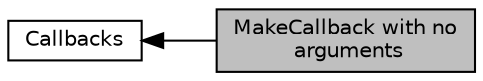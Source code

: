 digraph "MakeCallback with no arguments"
{
  edge [fontname="Helvetica",fontsize="10",labelfontname="Helvetica",labelfontsize="10"];
  node [fontname="Helvetica",fontsize="10",shape=record];
  rankdir=LR;
  Node0 [label="MakeCallback with no\l arguments",height=0.2,width=0.4,color="black", fillcolor="grey75", style="filled", fontcolor="black"];
  Node1 [label="Callbacks",height=0.2,width=0.4,color="black", fillcolor="white", style="filled",URL="$d1/de9/group__callback.html",tooltip="Wrap functions, objects, and arguments into self contained callbacks. "];
  Node1->Node0 [shape=plaintext, dir="back", style="solid"];
}
